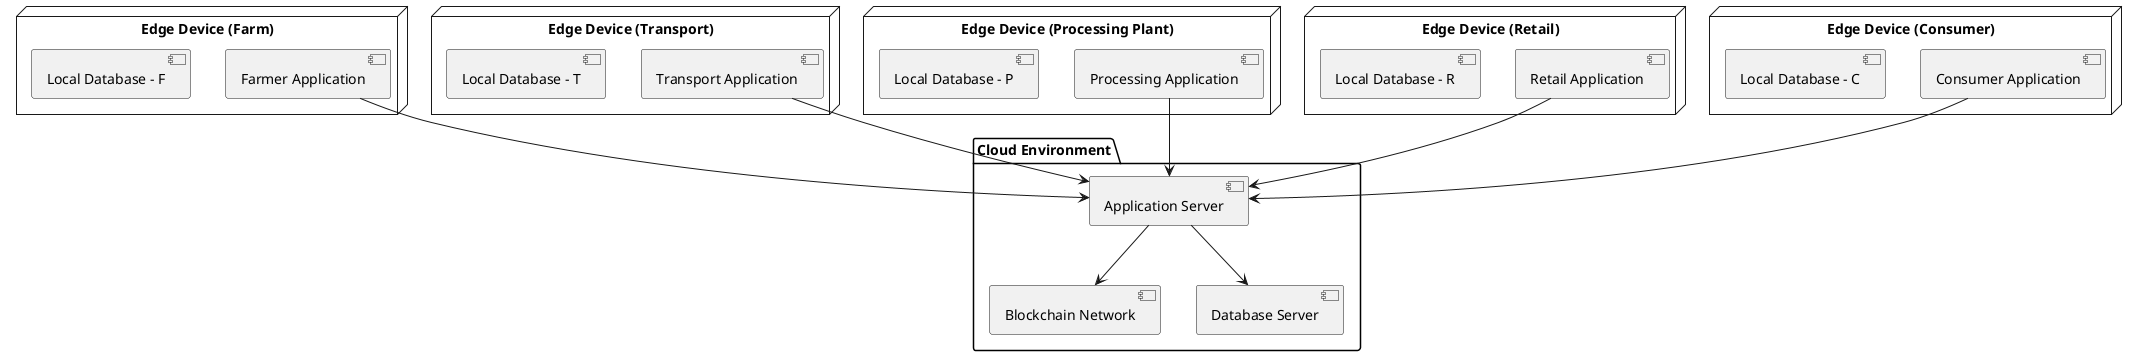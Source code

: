 @startuml
package "Cloud Environment" {
  [Blockchain Network]
  [Database Server]
  [Application Server]
}

node "Edge Device (Farm)" {
  [Farmer Application]
  [Local Database - F]
}
node "Edge Device (Transport)" {
  [Transport Application]
  [Local Database - T]
}
node "Edge Device (Processing Plant)" {
  [Processing Application]
  [Local Database - P]
}
node "Edge Device (Retail)" {
  [Retail Application]
  [Local Database - R]
}
node "Edge Device (Consumer)" {
  [Consumer Application]
  [Local Database - C]
}

[Farmer Application] --> [Application Server]
[Transport Application] --> [Application Server]
[Processing Application] --> [Application Server]
[Retail Application] --> [Application Server]
[Consumer Application] --> [Application Server]

[Application Server] --> [Database Server]
[Application Server] --> [Blockchain Network]
@enduml

